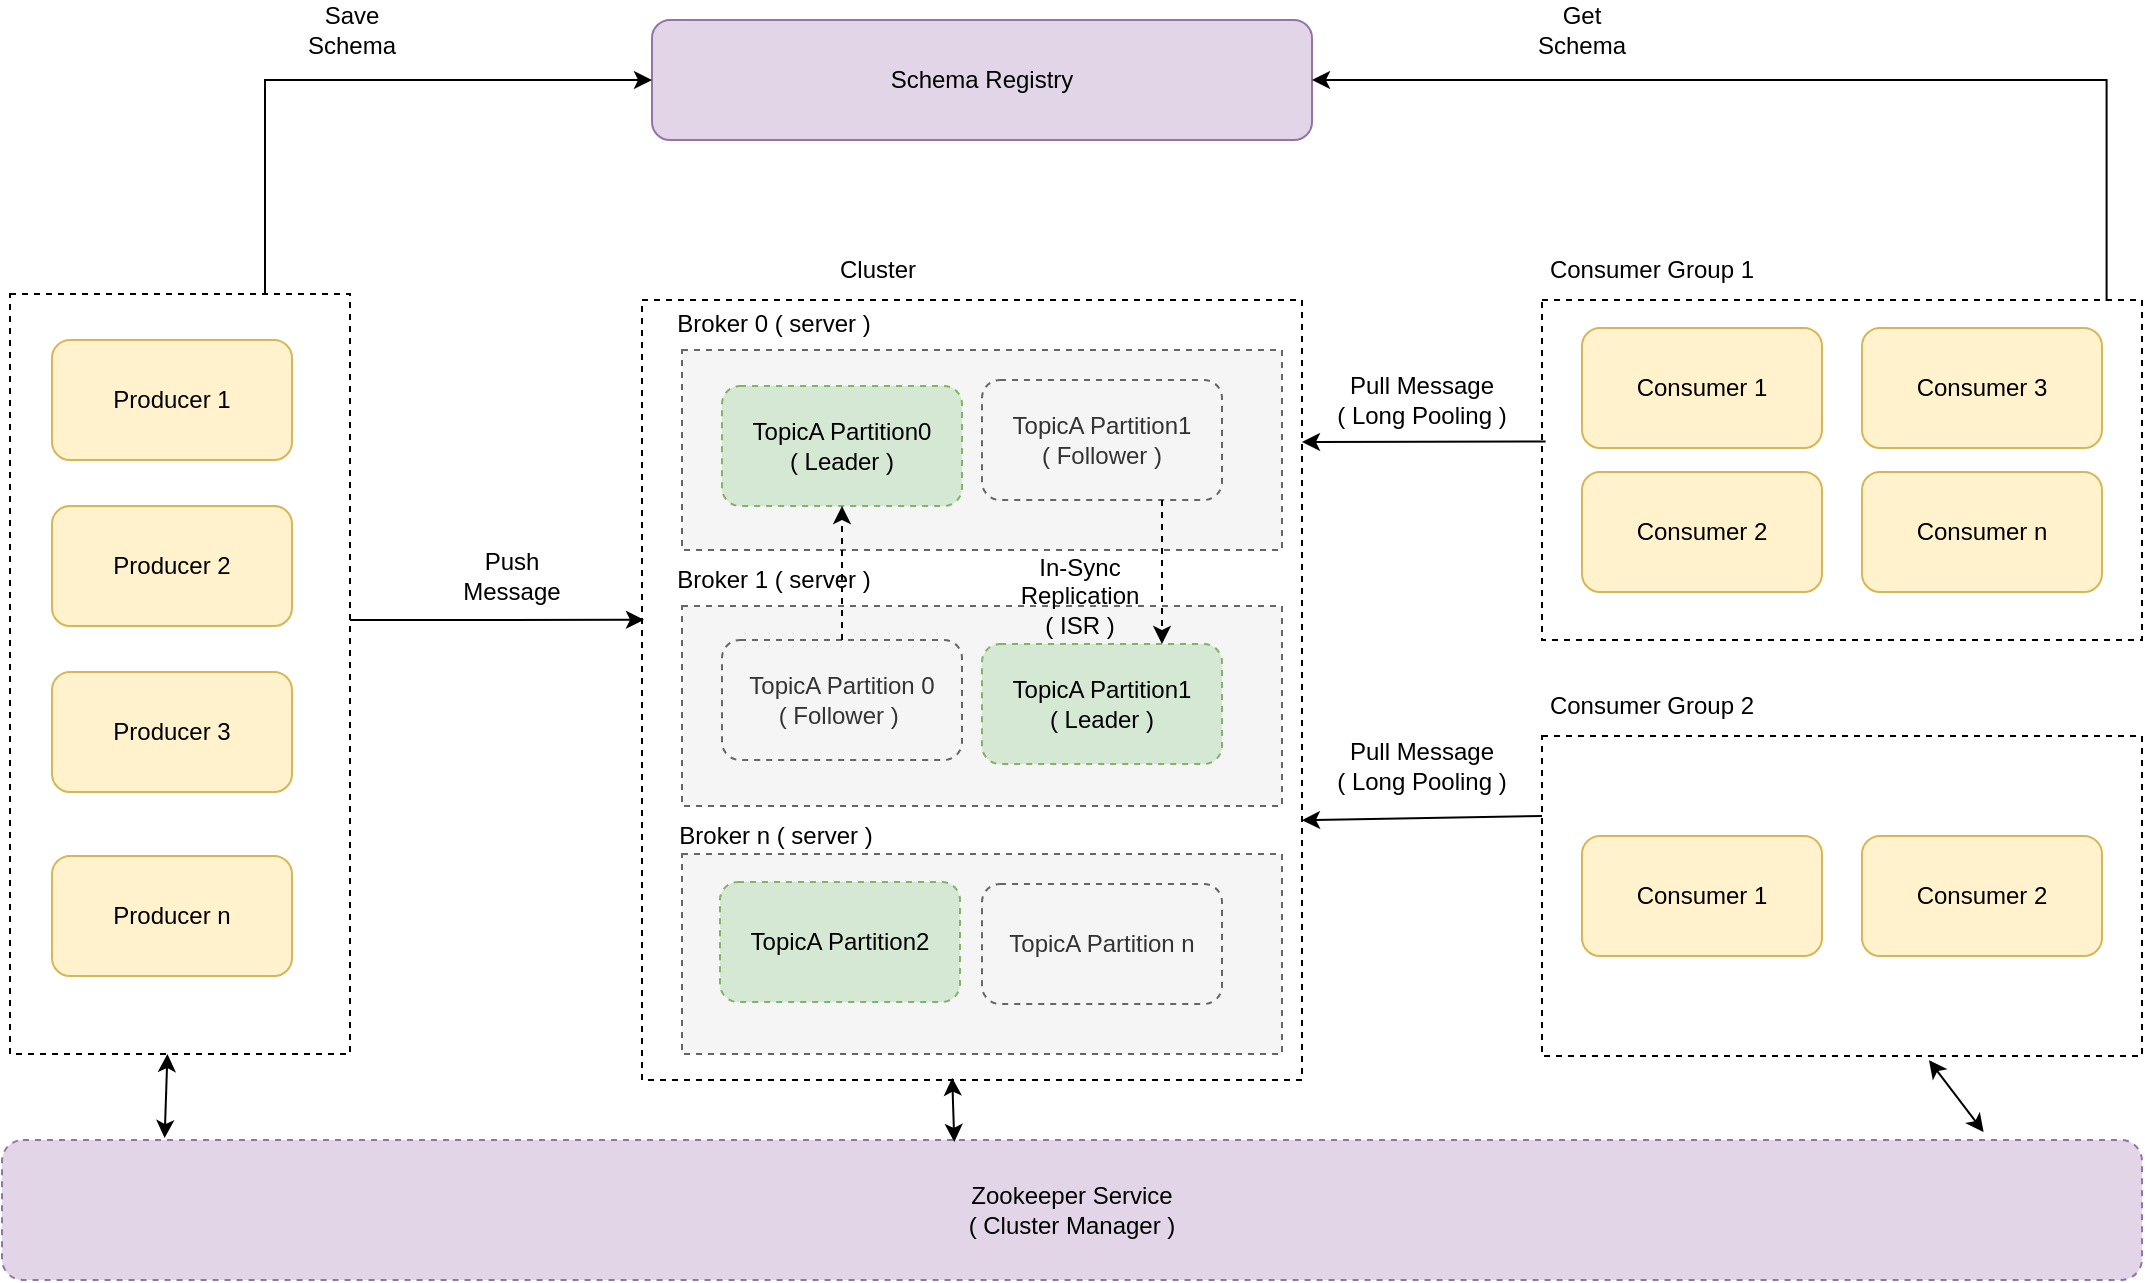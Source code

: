 <mxfile version="20.0.0" type="github">
  <diagram id="5yq02jJ3_t6pjqon3IJx" name="Page-1">
    <mxGraphModel dx="786" dy="423" grid="1" gridSize="10" guides="1" tooltips="1" connect="1" arrows="1" fold="1" page="1" pageScale="1" pageWidth="850" pageHeight="1100" math="0" shadow="0">
      <root>
        <mxCell id="0" />
        <mxCell id="1" parent="0" />
        <mxCell id="EEPylE4LxPPtjpLQ9-2b-5" value="" style="rounded=0;whiteSpace=wrap;html=1;dashed=1;" parent="1" vertex="1">
          <mxGeometry x="144" y="197" width="170" height="380" as="geometry" />
        </mxCell>
        <mxCell id="EEPylE4LxPPtjpLQ9-2b-1" value="Producer 1" style="rounded=1;whiteSpace=wrap;html=1;fillColor=#fff2cc;strokeColor=#d6b656;" parent="1" vertex="1">
          <mxGeometry x="165" y="220" width="120" height="60" as="geometry" />
        </mxCell>
        <mxCell id="EEPylE4LxPPtjpLQ9-2b-2" value="" style="rounded=0;whiteSpace=wrap;html=1;dashed=1;" parent="1" vertex="1">
          <mxGeometry x="460" y="200" width="330" height="390" as="geometry" />
        </mxCell>
        <mxCell id="EEPylE4LxPPtjpLQ9-2b-3" value="Cluster" style="text;html=1;strokeColor=none;fillColor=none;align=center;verticalAlign=middle;whiteSpace=wrap;rounded=0;dashed=1;" parent="1" vertex="1">
          <mxGeometry x="548" y="170" width="60" height="30" as="geometry" />
        </mxCell>
        <mxCell id="EEPylE4LxPPtjpLQ9-2b-4" value="" style="rounded=0;whiteSpace=wrap;html=1;dashed=1;fillColor=#f5f5f5;fontColor=#333333;strokeColor=#666666;" parent="1" vertex="1">
          <mxGeometry x="480" y="225" width="300" height="100" as="geometry" />
        </mxCell>
        <mxCell id="EEPylE4LxPPtjpLQ9-2b-6" value="Producer 2" style="rounded=1;whiteSpace=wrap;html=1;fillColor=#fff2cc;strokeColor=#d6b656;" parent="1" vertex="1">
          <mxGeometry x="165" y="303" width="120" height="60" as="geometry" />
        </mxCell>
        <mxCell id="EEPylE4LxPPtjpLQ9-2b-7" value="Producer 3" style="rounded=1;whiteSpace=wrap;html=1;fillColor=#fff2cc;strokeColor=#d6b656;" parent="1" vertex="1">
          <mxGeometry x="165" y="386" width="120" height="60" as="geometry" />
        </mxCell>
        <mxCell id="EEPylE4LxPPtjpLQ9-2b-8" value="" style="endArrow=classic;html=1;rounded=0;exitX=1;exitY=0.429;exitDx=0;exitDy=0;exitPerimeter=0;entryX=0.003;entryY=0.41;entryDx=0;entryDy=0;entryPerimeter=0;" parent="1" source="EEPylE4LxPPtjpLQ9-2b-5" target="EEPylE4LxPPtjpLQ9-2b-2" edge="1">
          <mxGeometry width="50" height="50" relative="1" as="geometry">
            <mxPoint x="410" y="370" as="sourcePoint" />
            <mxPoint x="420" y="359" as="targetPoint" />
          </mxGeometry>
        </mxCell>
        <mxCell id="EEPylE4LxPPtjpLQ9-2b-9" value="Push Message" style="text;html=1;strokeColor=none;fillColor=none;align=center;verticalAlign=middle;whiteSpace=wrap;rounded=0;dashed=1;" parent="1" vertex="1">
          <mxGeometry x="365" y="323" width="60" height="30" as="geometry" />
        </mxCell>
        <mxCell id="EEPylE4LxPPtjpLQ9-2b-10" value="TopicA Partition0 &lt;br&gt;( Leader )" style="rounded=1;whiteSpace=wrap;html=1;dashed=1;fillColor=#d5e8d4;strokeColor=#82b366;" parent="1" vertex="1">
          <mxGeometry x="500" y="243" width="120" height="60" as="geometry" />
        </mxCell>
        <mxCell id="EEPylE4LxPPtjpLQ9-2b-11" value="Broker 0 ( server )" style="text;html=1;strokeColor=none;fillColor=none;align=center;verticalAlign=middle;whiteSpace=wrap;rounded=0;dashed=1;" parent="1" vertex="1">
          <mxGeometry x="461" y="197" width="130" height="30" as="geometry" />
        </mxCell>
        <mxCell id="EEPylE4LxPPtjpLQ9-2b-12" value="TopicA Partition1 &lt;br&gt;( Follower )" style="rounded=1;whiteSpace=wrap;html=1;dashed=1;fillColor=#f5f5f5;strokeColor=#666666;fontColor=#333333;" parent="1" vertex="1">
          <mxGeometry x="630" y="240" width="120" height="60" as="geometry" />
        </mxCell>
        <mxCell id="EEPylE4LxPPtjpLQ9-2b-15" value="" style="rounded=0;whiteSpace=wrap;html=1;dashed=1;fillColor=#f5f5f5;fontColor=#333333;strokeColor=#666666;" parent="1" vertex="1">
          <mxGeometry x="480" y="353" width="300" height="100" as="geometry" />
        </mxCell>
        <mxCell id="EEPylE4LxPPtjpLQ9-2b-16" value="TopicA Partition1&lt;br&gt;( Leader )" style="rounded=1;whiteSpace=wrap;html=1;dashed=1;fillColor=#d5e8d4;strokeColor=#82b366;" parent="1" vertex="1">
          <mxGeometry x="630" y="372" width="120" height="60" as="geometry" />
        </mxCell>
        <mxCell id="EEPylE4LxPPtjpLQ9-2b-17" value="Broker 1 ( server )" style="text;html=1;strokeColor=none;fillColor=none;align=center;verticalAlign=middle;whiteSpace=wrap;rounded=0;dashed=1;" parent="1" vertex="1">
          <mxGeometry x="476" y="325" width="100" height="30" as="geometry" />
        </mxCell>
        <mxCell id="EEPylE4LxPPtjpLQ9-2b-18" value="TopicA Partition 0 &lt;br&gt;( Follower )&amp;nbsp;" style="rounded=1;whiteSpace=wrap;html=1;dashed=1;fillColor=#f5f5f5;strokeColor=#666666;fontColor=#333333;" parent="1" vertex="1">
          <mxGeometry x="500" y="370" width="120" height="60" as="geometry" />
        </mxCell>
        <mxCell id="EEPylE4LxPPtjpLQ9-2b-19" value="" style="rounded=0;whiteSpace=wrap;html=1;dashed=1;fillColor=#f5f5f5;fontColor=#333333;strokeColor=#666666;" parent="1" vertex="1">
          <mxGeometry x="480" y="477" width="300" height="100" as="geometry" />
        </mxCell>
        <mxCell id="EEPylE4LxPPtjpLQ9-2b-20" value="TopicA Partition2" style="rounded=1;whiteSpace=wrap;html=1;dashed=1;fillColor=#d5e8d4;strokeColor=#82b366;" parent="1" vertex="1">
          <mxGeometry x="499" y="491" width="120" height="60" as="geometry" />
        </mxCell>
        <mxCell id="EEPylE4LxPPtjpLQ9-2b-21" value="TopicA Partition n" style="rounded=1;whiteSpace=wrap;html=1;dashed=1;fillColor=#f5f5f5;strokeColor=#666666;fontColor=#333333;" parent="1" vertex="1">
          <mxGeometry x="630" y="492" width="120" height="60" as="geometry" />
        </mxCell>
        <mxCell id="EEPylE4LxPPtjpLQ9-2b-22" value="Producer n" style="rounded=1;whiteSpace=wrap;html=1;fillColor=#fff2cc;strokeColor=#d6b656;" parent="1" vertex="1">
          <mxGeometry x="165" y="478" width="120" height="60" as="geometry" />
        </mxCell>
        <mxCell id="EEPylE4LxPPtjpLQ9-2b-23" value="Broker n ( server )" style="text;html=1;strokeColor=none;fillColor=none;align=center;verticalAlign=middle;whiteSpace=wrap;rounded=0;dashed=1;" parent="1" vertex="1">
          <mxGeometry x="467" y="453" width="120" height="30" as="geometry" />
        </mxCell>
        <mxCell id="EEPylE4LxPPtjpLQ9-2b-24" value="" style="rounded=0;whiteSpace=wrap;html=1;dashed=1;" parent="1" vertex="1">
          <mxGeometry x="910" y="200" width="300" height="170" as="geometry" />
        </mxCell>
        <mxCell id="EEPylE4LxPPtjpLQ9-2b-25" value="Consumer 1" style="rounded=1;whiteSpace=wrap;html=1;fillColor=#fff2cc;strokeColor=#d6b656;" parent="1" vertex="1">
          <mxGeometry x="930" y="214" width="120" height="60" as="geometry" />
        </mxCell>
        <mxCell id="EEPylE4LxPPtjpLQ9-2b-26" value="Consumer 2" style="rounded=1;whiteSpace=wrap;html=1;fillColor=#fff2cc;strokeColor=#d6b656;" parent="1" vertex="1">
          <mxGeometry x="930" y="286" width="120" height="60" as="geometry" />
        </mxCell>
        <mxCell id="EEPylE4LxPPtjpLQ9-2b-27" value="Consumer 3" style="rounded=1;whiteSpace=wrap;html=1;fillColor=#fff2cc;strokeColor=#d6b656;" parent="1" vertex="1">
          <mxGeometry x="1070" y="214" width="120" height="60" as="geometry" />
        </mxCell>
        <mxCell id="EEPylE4LxPPtjpLQ9-2b-28" value="Consumer n" style="rounded=1;whiteSpace=wrap;html=1;fillColor=#fff2cc;strokeColor=#d6b656;" parent="1" vertex="1">
          <mxGeometry x="1070" y="286" width="120" height="60" as="geometry" />
        </mxCell>
        <mxCell id="EEPylE4LxPPtjpLQ9-2b-29" value="" style="endArrow=classic;html=1;rounded=0;exitX=0.006;exitY=0.416;exitDx=0;exitDy=0;exitPerimeter=0;" parent="1" source="EEPylE4LxPPtjpLQ9-2b-24" edge="1">
          <mxGeometry width="50" height="50" relative="1" as="geometry">
            <mxPoint x="670" y="450" as="sourcePoint" />
            <mxPoint x="790" y="271" as="targetPoint" />
          </mxGeometry>
        </mxCell>
        <mxCell id="EEPylE4LxPPtjpLQ9-2b-31" value="Pull Message &lt;br&gt;( Long Pooling )" style="text;html=1;strokeColor=none;fillColor=none;align=center;verticalAlign=middle;whiteSpace=wrap;rounded=0;dashed=1;" parent="1" vertex="1">
          <mxGeometry x="800" y="235" width="100" height="30" as="geometry" />
        </mxCell>
        <mxCell id="ehR0TMdSts4EVrFYAU32-7" value="Zookeeper Service&lt;br&gt;( Cluster Manager )" style="rounded=1;whiteSpace=wrap;html=1;dashed=1;labelBackgroundColor=none;fillColor=#e1d5e7;strokeColor=#9673a6;" parent="1" vertex="1">
          <mxGeometry x="140" y="620" width="1070" height="70" as="geometry" />
        </mxCell>
        <mxCell id="ehR0TMdSts4EVrFYAU32-8" value="" style="endArrow=classic;startArrow=classic;html=1;rounded=0;exitX=0.445;exitY=0.014;exitDx=0;exitDy=0;entryX=0.47;entryY=0.997;entryDx=0;entryDy=0;entryPerimeter=0;exitPerimeter=0;" parent="1" source="ehR0TMdSts4EVrFYAU32-7" target="EEPylE4LxPPtjpLQ9-2b-2" edge="1">
          <mxGeometry width="50" height="50" relative="1" as="geometry">
            <mxPoint x="450" y="610" as="sourcePoint" />
            <mxPoint x="500" y="560" as="targetPoint" />
          </mxGeometry>
        </mxCell>
        <mxCell id="ehR0TMdSts4EVrFYAU32-9" value="" style="endArrow=classic;html=1;rounded=0;exitX=0.5;exitY=0;exitDx=0;exitDy=0;entryX=0.5;entryY=1;entryDx=0;entryDy=0;dashed=1;" parent="1" source="EEPylE4LxPPtjpLQ9-2b-18" target="EEPylE4LxPPtjpLQ9-2b-10" edge="1">
          <mxGeometry width="50" height="50" relative="1" as="geometry">
            <mxPoint x="530" y="390" as="sourcePoint" />
            <mxPoint x="580" y="340" as="targetPoint" />
          </mxGeometry>
        </mxCell>
        <mxCell id="ehR0TMdSts4EVrFYAU32-10" value="In-Sync &lt;br&gt;Replication&lt;br&gt;( ISR )" style="text;html=1;strokeColor=none;fillColor=none;align=center;verticalAlign=middle;whiteSpace=wrap;rounded=0;dashed=1;labelBackgroundColor=none;" parent="1" vertex="1">
          <mxGeometry x="619" y="333" width="120" height="30" as="geometry" />
        </mxCell>
        <mxCell id="ehR0TMdSts4EVrFYAU32-11" value="" style="endArrow=classic;html=1;rounded=0;exitX=0.75;exitY=1;exitDx=0;exitDy=0;entryX=0.75;entryY=0;entryDx=0;entryDy=0;dashed=1;" parent="1" source="EEPylE4LxPPtjpLQ9-2b-12" target="EEPylE4LxPPtjpLQ9-2b-16" edge="1">
          <mxGeometry width="50" height="50" relative="1" as="geometry">
            <mxPoint x="530" y="390" as="sourcePoint" />
            <mxPoint x="580" y="340" as="targetPoint" />
          </mxGeometry>
        </mxCell>
        <mxCell id="ehR0TMdSts4EVrFYAU32-12" value="Consumer Group 1" style="text;html=1;strokeColor=none;fillColor=none;align=center;verticalAlign=middle;whiteSpace=wrap;rounded=0;dashed=1;labelBackgroundColor=none;" parent="1" vertex="1">
          <mxGeometry x="890" y="170" width="150" height="30" as="geometry" />
        </mxCell>
        <mxCell id="ehR0TMdSts4EVrFYAU32-15" value="" style="rounded=0;whiteSpace=wrap;html=1;dashed=1;" parent="1" vertex="1">
          <mxGeometry x="910" y="418" width="300" height="160" as="geometry" />
        </mxCell>
        <mxCell id="ehR0TMdSts4EVrFYAU32-16" value="Consumer 1" style="rounded=1;whiteSpace=wrap;html=1;fillColor=#fff2cc;strokeColor=#d6b656;" parent="1" vertex="1">
          <mxGeometry x="930" y="468" width="120" height="60" as="geometry" />
        </mxCell>
        <mxCell id="ehR0TMdSts4EVrFYAU32-17" value="Consumer 2" style="rounded=1;whiteSpace=wrap;html=1;fillColor=#fff2cc;strokeColor=#d6b656;" parent="1" vertex="1">
          <mxGeometry x="1070" y="468" width="120" height="60" as="geometry" />
        </mxCell>
        <mxCell id="ehR0TMdSts4EVrFYAU32-20" value="Consumer Group 2" style="text;html=1;strokeColor=none;fillColor=none;align=center;verticalAlign=middle;whiteSpace=wrap;rounded=0;dashed=1;labelBackgroundColor=none;" parent="1" vertex="1">
          <mxGeometry x="890" y="388" width="150" height="30" as="geometry" />
        </mxCell>
        <mxCell id="ehR0TMdSts4EVrFYAU32-21" value="" style="endArrow=classic;html=1;rounded=0;exitX=0;exitY=0.25;exitDx=0;exitDy=0;entryX=1;entryY=0.667;entryDx=0;entryDy=0;entryPerimeter=0;" parent="1" source="ehR0TMdSts4EVrFYAU32-15" target="EEPylE4LxPPtjpLQ9-2b-2" edge="1">
          <mxGeometry width="50" height="50" relative="1" as="geometry">
            <mxPoint x="850" y="530" as="sourcePoint" />
            <mxPoint x="900" y="480" as="targetPoint" />
          </mxGeometry>
        </mxCell>
        <mxCell id="Qw2avDSD5LG54EJ5tUf1-1" value="Schema Registry" style="rounded=1;whiteSpace=wrap;html=1;fillColor=#e1d5e7;strokeColor=#9673a6;" parent="1" vertex="1">
          <mxGeometry x="465" y="60" width="330" height="60" as="geometry" />
        </mxCell>
        <mxCell id="Qw2avDSD5LG54EJ5tUf1-2" value="" style="endArrow=classic;html=1;rounded=0;exitX=0.75;exitY=0;exitDx=0;exitDy=0;entryX=0;entryY=0.5;entryDx=0;entryDy=0;edgeStyle=orthogonalEdgeStyle;" parent="1" source="EEPylE4LxPPtjpLQ9-2b-5" target="Qw2avDSD5LG54EJ5tUf1-1" edge="1">
          <mxGeometry width="50" height="50" relative="1" as="geometry">
            <mxPoint x="470" y="270" as="sourcePoint" />
            <mxPoint x="520" y="220" as="targetPoint" />
          </mxGeometry>
        </mxCell>
        <mxCell id="Qw2avDSD5LG54EJ5tUf1-3" value="Save Schema" style="text;html=1;strokeColor=none;fillColor=none;align=center;verticalAlign=middle;whiteSpace=wrap;rounded=0;" parent="1" vertex="1">
          <mxGeometry x="285" y="50" width="60" height="30" as="geometry" />
        </mxCell>
        <mxCell id="Qw2avDSD5LG54EJ5tUf1-4" value="" style="endArrow=classic;html=1;rounded=0;exitX=0.941;exitY=0.003;exitDx=0;exitDy=0;entryX=1;entryY=0.5;entryDx=0;entryDy=0;edgeStyle=orthogonalEdgeStyle;exitPerimeter=0;" parent="1" source="EEPylE4LxPPtjpLQ9-2b-24" target="Qw2avDSD5LG54EJ5tUf1-1" edge="1">
          <mxGeometry width="50" height="50" relative="1" as="geometry">
            <mxPoint x="580" y="260" as="sourcePoint" />
            <mxPoint x="630" y="210" as="targetPoint" />
          </mxGeometry>
        </mxCell>
        <mxCell id="Qw2avDSD5LG54EJ5tUf1-5" value="Get Schema" style="text;html=1;strokeColor=none;fillColor=none;align=center;verticalAlign=middle;whiteSpace=wrap;rounded=0;" parent="1" vertex="1">
          <mxGeometry x="900" y="50" width="60" height="30" as="geometry" />
        </mxCell>
        <mxCell id="75WnmiZ9H8tolR6IqUsc-2" value="" style="endArrow=classic;startArrow=classic;html=1;rounded=0;exitX=0.076;exitY=-0.014;exitDx=0;exitDy=0;exitPerimeter=0;" edge="1" parent="1" source="ehR0TMdSts4EVrFYAU32-7" target="EEPylE4LxPPtjpLQ9-2b-5">
          <mxGeometry width="50" height="50" relative="1" as="geometry">
            <mxPoint x="440" y="550" as="sourcePoint" />
            <mxPoint x="490" y="500" as="targetPoint" />
          </mxGeometry>
        </mxCell>
        <mxCell id="75WnmiZ9H8tolR6IqUsc-3" value="" style="endArrow=classic;startArrow=classic;html=1;rounded=0;exitX=0.926;exitY=-0.057;exitDx=0;exitDy=0;exitPerimeter=0;entryX=0.645;entryY=1.013;entryDx=0;entryDy=0;entryPerimeter=0;" edge="1" parent="1" source="ehR0TMdSts4EVrFYAU32-7" target="ehR0TMdSts4EVrFYAU32-15">
          <mxGeometry width="50" height="50" relative="1" as="geometry">
            <mxPoint x="670" y="590" as="sourcePoint" />
            <mxPoint x="720" y="540" as="targetPoint" />
          </mxGeometry>
        </mxCell>
        <mxCell id="75WnmiZ9H8tolR6IqUsc-5" value="Pull Message &lt;br&gt;( Long Pooling )" style="text;html=1;strokeColor=none;fillColor=none;align=center;verticalAlign=middle;whiteSpace=wrap;rounded=0;dashed=1;" vertex="1" parent="1">
          <mxGeometry x="800" y="418" width="100" height="30" as="geometry" />
        </mxCell>
      </root>
    </mxGraphModel>
  </diagram>
</mxfile>
